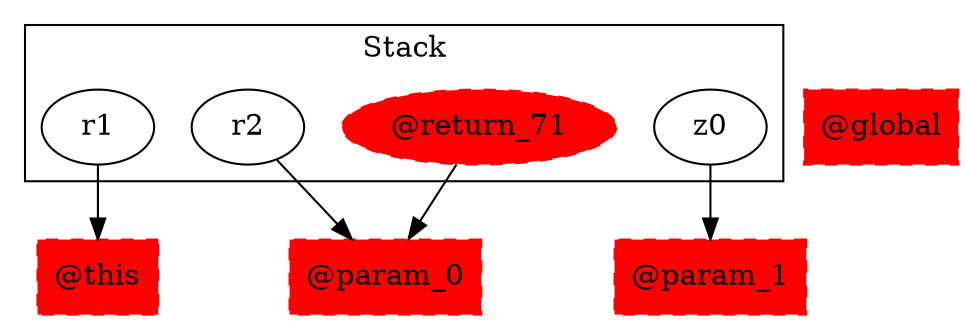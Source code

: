 digraph sample {
  rankDir="LR";
  subgraph cluster_0 {
    label="Stack"
    "r1"; "r2"; "z0"; "@return_71"; 
  }
  "r1" -> { "@this"[shape=box]};
  "r2" -> { "@param_0"[shape=box]};
  "z0" -> { "@param_1"[shape=box]};
  "@return_71" -> { "@param_0"[shape=box]};
  "@return_71"[style="filled,dashed"]; 
  "@global"[shape=box, style="filled,dashed"];
  "@this"[shape=box, style="filled,dashed"];
  "@param_0"[shape=box, style="filled,dashed"];
  "@param_1"[shape=box, style="filled,dashed"];
  "@global"[color="red"];
  "@this"[color="red"];
  "@return_71"[color="red"];
  "@param_0"[color="red"];
  "@param_1"[color="red"];
}
